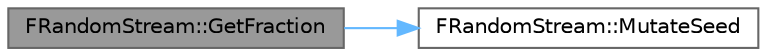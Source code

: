 digraph "FRandomStream::GetFraction"
{
 // INTERACTIVE_SVG=YES
 // LATEX_PDF_SIZE
  bgcolor="transparent";
  edge [fontname=Helvetica,fontsize=10,labelfontname=Helvetica,labelfontsize=10];
  node [fontname=Helvetica,fontsize=10,shape=box,height=0.2,width=0.4];
  rankdir="LR";
  Node1 [id="Node000001",label="FRandomStream::GetFraction",height=0.2,width=0.4,color="gray40", fillcolor="grey60", style="filled", fontcolor="black",tooltip="Returns a random float number in the range [0, 1)."];
  Node1 -> Node2 [id="edge1_Node000001_Node000002",color="steelblue1",style="solid",tooltip=" "];
  Node2 [id="Node000002",label="FRandomStream::MutateSeed",height=0.2,width=0.4,color="grey40", fillcolor="white", style="filled",URL="$d6/da3/structFRandomStream.html#a33bec253a5ffd9ec9c6501a7507b15e2",tooltip="Mutates the current seed into the next seed."];
}
